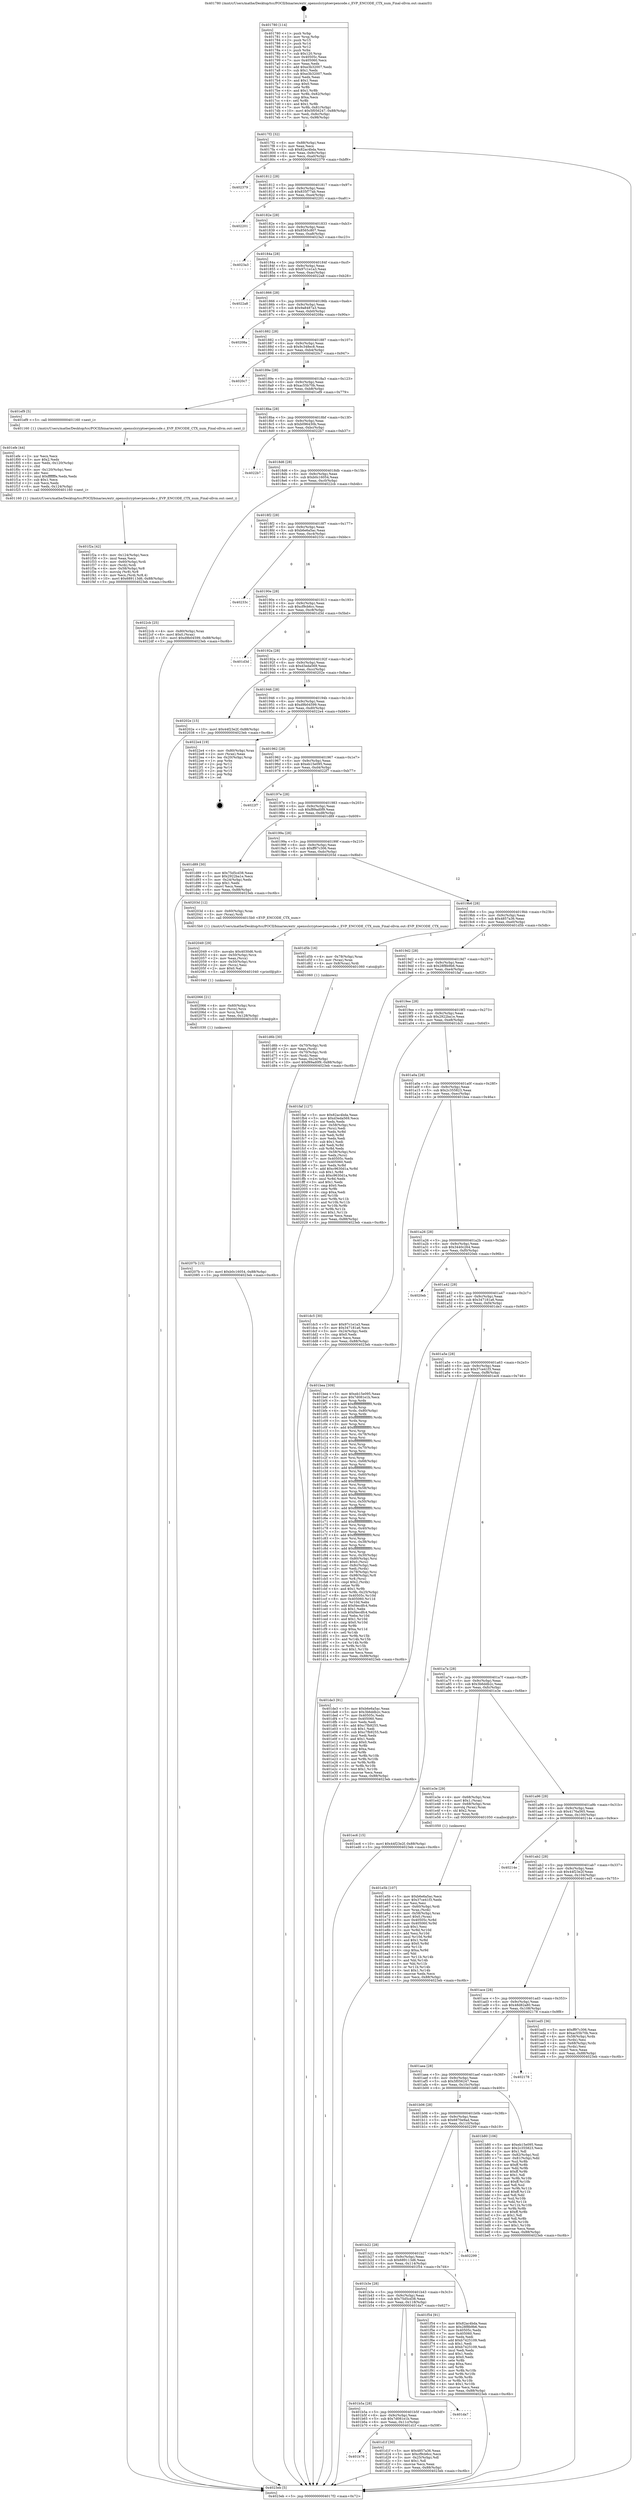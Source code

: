 digraph "0x401780" {
  label = "0x401780 (/mnt/c/Users/mathe/Desktop/tcc/POCII/binaries/extr_opensslcryptoevpencode.c_EVP_ENCODE_CTX_num_Final-ollvm.out::main(0))"
  labelloc = "t"
  node[shape=record]

  Entry [label="",width=0.3,height=0.3,shape=circle,fillcolor=black,style=filled]
  "0x4017f2" [label="{
     0x4017f2 [32]\l
     | [instrs]\l
     &nbsp;&nbsp;0x4017f2 \<+6\>: mov -0x88(%rbp),%eax\l
     &nbsp;&nbsp;0x4017f8 \<+2\>: mov %eax,%ecx\l
     &nbsp;&nbsp;0x4017fa \<+6\>: sub $0x82ac4bda,%ecx\l
     &nbsp;&nbsp;0x401800 \<+6\>: mov %eax,-0x9c(%rbp)\l
     &nbsp;&nbsp;0x401806 \<+6\>: mov %ecx,-0xa0(%rbp)\l
     &nbsp;&nbsp;0x40180c \<+6\>: je 0000000000402379 \<main+0xbf9\>\l
  }"]
  "0x402379" [label="{
     0x402379\l
  }", style=dashed]
  "0x401812" [label="{
     0x401812 [28]\l
     | [instrs]\l
     &nbsp;&nbsp;0x401812 \<+5\>: jmp 0000000000401817 \<main+0x97\>\l
     &nbsp;&nbsp;0x401817 \<+6\>: mov -0x9c(%rbp),%eax\l
     &nbsp;&nbsp;0x40181d \<+5\>: sub $0x835f77ab,%eax\l
     &nbsp;&nbsp;0x401822 \<+6\>: mov %eax,-0xa4(%rbp)\l
     &nbsp;&nbsp;0x401828 \<+6\>: je 0000000000402201 \<main+0xa81\>\l
  }"]
  Exit [label="",width=0.3,height=0.3,shape=circle,fillcolor=black,style=filled,peripheries=2]
  "0x402201" [label="{
     0x402201\l
  }", style=dashed]
  "0x40182e" [label="{
     0x40182e [28]\l
     | [instrs]\l
     &nbsp;&nbsp;0x40182e \<+5\>: jmp 0000000000401833 \<main+0xb3\>\l
     &nbsp;&nbsp;0x401833 \<+6\>: mov -0x9c(%rbp),%eax\l
     &nbsp;&nbsp;0x401839 \<+5\>: sub $0x8565c807,%eax\l
     &nbsp;&nbsp;0x40183e \<+6\>: mov %eax,-0xa8(%rbp)\l
     &nbsp;&nbsp;0x401844 \<+6\>: je 00000000004023a3 \<main+0xc23\>\l
  }"]
  "0x40207b" [label="{
     0x40207b [15]\l
     | [instrs]\l
     &nbsp;&nbsp;0x40207b \<+10\>: movl $0xb0c16054,-0x88(%rbp)\l
     &nbsp;&nbsp;0x402085 \<+5\>: jmp 00000000004023eb \<main+0xc6b\>\l
  }"]
  "0x4023a3" [label="{
     0x4023a3\l
  }", style=dashed]
  "0x40184a" [label="{
     0x40184a [28]\l
     | [instrs]\l
     &nbsp;&nbsp;0x40184a \<+5\>: jmp 000000000040184f \<main+0xcf\>\l
     &nbsp;&nbsp;0x40184f \<+6\>: mov -0x9c(%rbp),%eax\l
     &nbsp;&nbsp;0x401855 \<+5\>: sub $0x97c1e1a3,%eax\l
     &nbsp;&nbsp;0x40185a \<+6\>: mov %eax,-0xac(%rbp)\l
     &nbsp;&nbsp;0x401860 \<+6\>: je 00000000004022a8 \<main+0xb28\>\l
  }"]
  "0x402066" [label="{
     0x402066 [21]\l
     | [instrs]\l
     &nbsp;&nbsp;0x402066 \<+4\>: mov -0x60(%rbp),%rcx\l
     &nbsp;&nbsp;0x40206a \<+3\>: mov (%rcx),%rcx\l
     &nbsp;&nbsp;0x40206d \<+3\>: mov %rcx,%rdi\l
     &nbsp;&nbsp;0x402070 \<+6\>: mov %eax,-0x128(%rbp)\l
     &nbsp;&nbsp;0x402076 \<+5\>: call 0000000000401030 \<free@plt\>\l
     | [calls]\l
     &nbsp;&nbsp;0x401030 \{1\} (unknown)\l
  }"]
  "0x4022a8" [label="{
     0x4022a8\l
  }", style=dashed]
  "0x401866" [label="{
     0x401866 [28]\l
     | [instrs]\l
     &nbsp;&nbsp;0x401866 \<+5\>: jmp 000000000040186b \<main+0xeb\>\l
     &nbsp;&nbsp;0x40186b \<+6\>: mov -0x9c(%rbp),%eax\l
     &nbsp;&nbsp;0x401871 \<+5\>: sub $0x9a8487a3,%eax\l
     &nbsp;&nbsp;0x401876 \<+6\>: mov %eax,-0xb0(%rbp)\l
     &nbsp;&nbsp;0x40187c \<+6\>: je 000000000040208a \<main+0x90a\>\l
  }"]
  "0x402049" [label="{
     0x402049 [29]\l
     | [instrs]\l
     &nbsp;&nbsp;0x402049 \<+10\>: movabs $0x4030d6,%rdi\l
     &nbsp;&nbsp;0x402053 \<+4\>: mov -0x50(%rbp),%rcx\l
     &nbsp;&nbsp;0x402057 \<+2\>: mov %eax,(%rcx)\l
     &nbsp;&nbsp;0x402059 \<+4\>: mov -0x50(%rbp),%rcx\l
     &nbsp;&nbsp;0x40205d \<+2\>: mov (%rcx),%esi\l
     &nbsp;&nbsp;0x40205f \<+2\>: mov $0x0,%al\l
     &nbsp;&nbsp;0x402061 \<+5\>: call 0000000000401040 \<printf@plt\>\l
     | [calls]\l
     &nbsp;&nbsp;0x401040 \{1\} (unknown)\l
  }"]
  "0x40208a" [label="{
     0x40208a\l
  }", style=dashed]
  "0x401882" [label="{
     0x401882 [28]\l
     | [instrs]\l
     &nbsp;&nbsp;0x401882 \<+5\>: jmp 0000000000401887 \<main+0x107\>\l
     &nbsp;&nbsp;0x401887 \<+6\>: mov -0x9c(%rbp),%eax\l
     &nbsp;&nbsp;0x40188d \<+5\>: sub $0x9c348ec8,%eax\l
     &nbsp;&nbsp;0x401892 \<+6\>: mov %eax,-0xb4(%rbp)\l
     &nbsp;&nbsp;0x401898 \<+6\>: je 00000000004020c7 \<main+0x947\>\l
  }"]
  "0x401f2a" [label="{
     0x401f2a [42]\l
     | [instrs]\l
     &nbsp;&nbsp;0x401f2a \<+6\>: mov -0x124(%rbp),%ecx\l
     &nbsp;&nbsp;0x401f30 \<+3\>: imul %eax,%ecx\l
     &nbsp;&nbsp;0x401f33 \<+4\>: mov -0x60(%rbp),%rdi\l
     &nbsp;&nbsp;0x401f37 \<+3\>: mov (%rdi),%rdi\l
     &nbsp;&nbsp;0x401f3a \<+4\>: mov -0x58(%rbp),%r8\l
     &nbsp;&nbsp;0x401f3e \<+3\>: movslq (%r8),%r8\l
     &nbsp;&nbsp;0x401f41 \<+4\>: mov %ecx,(%rdi,%r8,4)\l
     &nbsp;&nbsp;0x401f45 \<+10\>: movl $0x689113d6,-0x88(%rbp)\l
     &nbsp;&nbsp;0x401f4f \<+5\>: jmp 00000000004023eb \<main+0xc6b\>\l
  }"]
  "0x4020c7" [label="{
     0x4020c7\l
  }", style=dashed]
  "0x40189e" [label="{
     0x40189e [28]\l
     | [instrs]\l
     &nbsp;&nbsp;0x40189e \<+5\>: jmp 00000000004018a3 \<main+0x123\>\l
     &nbsp;&nbsp;0x4018a3 \<+6\>: mov -0x9c(%rbp),%eax\l
     &nbsp;&nbsp;0x4018a9 \<+5\>: sub $0xac55b70b,%eax\l
     &nbsp;&nbsp;0x4018ae \<+6\>: mov %eax,-0xb8(%rbp)\l
     &nbsp;&nbsp;0x4018b4 \<+6\>: je 0000000000401ef9 \<main+0x779\>\l
  }"]
  "0x401efe" [label="{
     0x401efe [44]\l
     | [instrs]\l
     &nbsp;&nbsp;0x401efe \<+2\>: xor %ecx,%ecx\l
     &nbsp;&nbsp;0x401f00 \<+5\>: mov $0x2,%edx\l
     &nbsp;&nbsp;0x401f05 \<+6\>: mov %edx,-0x120(%rbp)\l
     &nbsp;&nbsp;0x401f0b \<+1\>: cltd\l
     &nbsp;&nbsp;0x401f0c \<+6\>: mov -0x120(%rbp),%esi\l
     &nbsp;&nbsp;0x401f12 \<+2\>: idiv %esi\l
     &nbsp;&nbsp;0x401f14 \<+6\>: imul $0xfffffffe,%edx,%edx\l
     &nbsp;&nbsp;0x401f1a \<+3\>: sub $0x1,%ecx\l
     &nbsp;&nbsp;0x401f1d \<+2\>: sub %ecx,%edx\l
     &nbsp;&nbsp;0x401f1f \<+6\>: mov %edx,-0x124(%rbp)\l
     &nbsp;&nbsp;0x401f25 \<+5\>: call 0000000000401160 \<next_i\>\l
     | [calls]\l
     &nbsp;&nbsp;0x401160 \{1\} (/mnt/c/Users/mathe/Desktop/tcc/POCII/binaries/extr_opensslcryptoevpencode.c_EVP_ENCODE_CTX_num_Final-ollvm.out::next_i)\l
  }"]
  "0x401ef9" [label="{
     0x401ef9 [5]\l
     | [instrs]\l
     &nbsp;&nbsp;0x401ef9 \<+5\>: call 0000000000401160 \<next_i\>\l
     | [calls]\l
     &nbsp;&nbsp;0x401160 \{1\} (/mnt/c/Users/mathe/Desktop/tcc/POCII/binaries/extr_opensslcryptoevpencode.c_EVP_ENCODE_CTX_num_Final-ollvm.out::next_i)\l
  }"]
  "0x4018ba" [label="{
     0x4018ba [28]\l
     | [instrs]\l
     &nbsp;&nbsp;0x4018ba \<+5\>: jmp 00000000004018bf \<main+0x13f\>\l
     &nbsp;&nbsp;0x4018bf \<+6\>: mov -0x9c(%rbp),%eax\l
     &nbsp;&nbsp;0x4018c5 \<+5\>: sub $0xb096430b,%eax\l
     &nbsp;&nbsp;0x4018ca \<+6\>: mov %eax,-0xbc(%rbp)\l
     &nbsp;&nbsp;0x4018d0 \<+6\>: je 00000000004022b7 \<main+0xb37\>\l
  }"]
  "0x401e5b" [label="{
     0x401e5b [107]\l
     | [instrs]\l
     &nbsp;&nbsp;0x401e5b \<+5\>: mov $0xb6e6a5ac,%ecx\l
     &nbsp;&nbsp;0x401e60 \<+5\>: mov $0x37ce41f3,%edx\l
     &nbsp;&nbsp;0x401e65 \<+2\>: xor %esi,%esi\l
     &nbsp;&nbsp;0x401e67 \<+4\>: mov -0x60(%rbp),%rdi\l
     &nbsp;&nbsp;0x401e6b \<+3\>: mov %rax,(%rdi)\l
     &nbsp;&nbsp;0x401e6e \<+4\>: mov -0x58(%rbp),%rax\l
     &nbsp;&nbsp;0x401e72 \<+6\>: movl $0x0,(%rax)\l
     &nbsp;&nbsp;0x401e78 \<+8\>: mov 0x40505c,%r8d\l
     &nbsp;&nbsp;0x401e80 \<+8\>: mov 0x405060,%r9d\l
     &nbsp;&nbsp;0x401e88 \<+3\>: sub $0x1,%esi\l
     &nbsp;&nbsp;0x401e8b \<+3\>: mov %r8d,%r10d\l
     &nbsp;&nbsp;0x401e8e \<+3\>: add %esi,%r10d\l
     &nbsp;&nbsp;0x401e91 \<+4\>: imul %r10d,%r8d\l
     &nbsp;&nbsp;0x401e95 \<+4\>: and $0x1,%r8d\l
     &nbsp;&nbsp;0x401e99 \<+4\>: cmp $0x0,%r8d\l
     &nbsp;&nbsp;0x401e9d \<+4\>: sete %r11b\l
     &nbsp;&nbsp;0x401ea1 \<+4\>: cmp $0xa,%r9d\l
     &nbsp;&nbsp;0x401ea5 \<+3\>: setl %bl\l
     &nbsp;&nbsp;0x401ea8 \<+3\>: mov %r11b,%r14b\l
     &nbsp;&nbsp;0x401eab \<+3\>: and %bl,%r14b\l
     &nbsp;&nbsp;0x401eae \<+3\>: xor %bl,%r11b\l
     &nbsp;&nbsp;0x401eb1 \<+3\>: or %r11b,%r14b\l
     &nbsp;&nbsp;0x401eb4 \<+4\>: test $0x1,%r14b\l
     &nbsp;&nbsp;0x401eb8 \<+3\>: cmovne %edx,%ecx\l
     &nbsp;&nbsp;0x401ebb \<+6\>: mov %ecx,-0x88(%rbp)\l
     &nbsp;&nbsp;0x401ec1 \<+5\>: jmp 00000000004023eb \<main+0xc6b\>\l
  }"]
  "0x4022b7" [label="{
     0x4022b7\l
  }", style=dashed]
  "0x4018d6" [label="{
     0x4018d6 [28]\l
     | [instrs]\l
     &nbsp;&nbsp;0x4018d6 \<+5\>: jmp 00000000004018db \<main+0x15b\>\l
     &nbsp;&nbsp;0x4018db \<+6\>: mov -0x9c(%rbp),%eax\l
     &nbsp;&nbsp;0x4018e1 \<+5\>: sub $0xb0c16054,%eax\l
     &nbsp;&nbsp;0x4018e6 \<+6\>: mov %eax,-0xc0(%rbp)\l
     &nbsp;&nbsp;0x4018ec \<+6\>: je 00000000004022cb \<main+0xb4b\>\l
  }"]
  "0x401d6b" [label="{
     0x401d6b [30]\l
     | [instrs]\l
     &nbsp;&nbsp;0x401d6b \<+4\>: mov -0x70(%rbp),%rdi\l
     &nbsp;&nbsp;0x401d6f \<+2\>: mov %eax,(%rdi)\l
     &nbsp;&nbsp;0x401d71 \<+4\>: mov -0x70(%rbp),%rdi\l
     &nbsp;&nbsp;0x401d75 \<+2\>: mov (%rdi),%eax\l
     &nbsp;&nbsp;0x401d77 \<+3\>: mov %eax,-0x24(%rbp)\l
     &nbsp;&nbsp;0x401d7a \<+10\>: movl $0xf89ad0f9,-0x88(%rbp)\l
     &nbsp;&nbsp;0x401d84 \<+5\>: jmp 00000000004023eb \<main+0xc6b\>\l
  }"]
  "0x4022cb" [label="{
     0x4022cb [25]\l
     | [instrs]\l
     &nbsp;&nbsp;0x4022cb \<+4\>: mov -0x80(%rbp),%rax\l
     &nbsp;&nbsp;0x4022cf \<+6\>: movl $0x0,(%rax)\l
     &nbsp;&nbsp;0x4022d5 \<+10\>: movl $0xd9b04599,-0x88(%rbp)\l
     &nbsp;&nbsp;0x4022df \<+5\>: jmp 00000000004023eb \<main+0xc6b\>\l
  }"]
  "0x4018f2" [label="{
     0x4018f2 [28]\l
     | [instrs]\l
     &nbsp;&nbsp;0x4018f2 \<+5\>: jmp 00000000004018f7 \<main+0x177\>\l
     &nbsp;&nbsp;0x4018f7 \<+6\>: mov -0x9c(%rbp),%eax\l
     &nbsp;&nbsp;0x4018fd \<+5\>: sub $0xb6e6a5ac,%eax\l
     &nbsp;&nbsp;0x401902 \<+6\>: mov %eax,-0xc4(%rbp)\l
     &nbsp;&nbsp;0x401908 \<+6\>: je 000000000040233c \<main+0xbbc\>\l
  }"]
  "0x401b76" [label="{
     0x401b76\l
  }", style=dashed]
  "0x40233c" [label="{
     0x40233c\l
  }", style=dashed]
  "0x40190e" [label="{
     0x40190e [28]\l
     | [instrs]\l
     &nbsp;&nbsp;0x40190e \<+5\>: jmp 0000000000401913 \<main+0x193\>\l
     &nbsp;&nbsp;0x401913 \<+6\>: mov -0x9c(%rbp),%eax\l
     &nbsp;&nbsp;0x401919 \<+5\>: sub $0xcf9cb6cc,%eax\l
     &nbsp;&nbsp;0x40191e \<+6\>: mov %eax,-0xc8(%rbp)\l
     &nbsp;&nbsp;0x401924 \<+6\>: je 0000000000401d3d \<main+0x5bd\>\l
  }"]
  "0x401d1f" [label="{
     0x401d1f [30]\l
     | [instrs]\l
     &nbsp;&nbsp;0x401d1f \<+5\>: mov $0x4857a36,%eax\l
     &nbsp;&nbsp;0x401d24 \<+5\>: mov $0xcf9cb6cc,%ecx\l
     &nbsp;&nbsp;0x401d29 \<+3\>: mov -0x25(%rbp),%dl\l
     &nbsp;&nbsp;0x401d2c \<+3\>: test $0x1,%dl\l
     &nbsp;&nbsp;0x401d2f \<+3\>: cmovne %ecx,%eax\l
     &nbsp;&nbsp;0x401d32 \<+6\>: mov %eax,-0x88(%rbp)\l
     &nbsp;&nbsp;0x401d38 \<+5\>: jmp 00000000004023eb \<main+0xc6b\>\l
  }"]
  "0x401d3d" [label="{
     0x401d3d\l
  }", style=dashed]
  "0x40192a" [label="{
     0x40192a [28]\l
     | [instrs]\l
     &nbsp;&nbsp;0x40192a \<+5\>: jmp 000000000040192f \<main+0x1af\>\l
     &nbsp;&nbsp;0x40192f \<+6\>: mov -0x9c(%rbp),%eax\l
     &nbsp;&nbsp;0x401935 \<+5\>: sub $0xd3eda569,%eax\l
     &nbsp;&nbsp;0x40193a \<+6\>: mov %eax,-0xcc(%rbp)\l
     &nbsp;&nbsp;0x401940 \<+6\>: je 000000000040202e \<main+0x8ae\>\l
  }"]
  "0x401b5a" [label="{
     0x401b5a [28]\l
     | [instrs]\l
     &nbsp;&nbsp;0x401b5a \<+5\>: jmp 0000000000401b5f \<main+0x3df\>\l
     &nbsp;&nbsp;0x401b5f \<+6\>: mov -0x9c(%rbp),%eax\l
     &nbsp;&nbsp;0x401b65 \<+5\>: sub $0x7d081e1b,%eax\l
     &nbsp;&nbsp;0x401b6a \<+6\>: mov %eax,-0x11c(%rbp)\l
     &nbsp;&nbsp;0x401b70 \<+6\>: je 0000000000401d1f \<main+0x59f\>\l
  }"]
  "0x40202e" [label="{
     0x40202e [15]\l
     | [instrs]\l
     &nbsp;&nbsp;0x40202e \<+10\>: movl $0x44f23e2f,-0x88(%rbp)\l
     &nbsp;&nbsp;0x402038 \<+5\>: jmp 00000000004023eb \<main+0xc6b\>\l
  }"]
  "0x401946" [label="{
     0x401946 [28]\l
     | [instrs]\l
     &nbsp;&nbsp;0x401946 \<+5\>: jmp 000000000040194b \<main+0x1cb\>\l
     &nbsp;&nbsp;0x40194b \<+6\>: mov -0x9c(%rbp),%eax\l
     &nbsp;&nbsp;0x401951 \<+5\>: sub $0xd9b04599,%eax\l
     &nbsp;&nbsp;0x401956 \<+6\>: mov %eax,-0xd0(%rbp)\l
     &nbsp;&nbsp;0x40195c \<+6\>: je 00000000004022e4 \<main+0xb64\>\l
  }"]
  "0x401da7" [label="{
     0x401da7\l
  }", style=dashed]
  "0x4022e4" [label="{
     0x4022e4 [19]\l
     | [instrs]\l
     &nbsp;&nbsp;0x4022e4 \<+4\>: mov -0x80(%rbp),%rax\l
     &nbsp;&nbsp;0x4022e8 \<+2\>: mov (%rax),%eax\l
     &nbsp;&nbsp;0x4022ea \<+4\>: lea -0x20(%rbp),%rsp\l
     &nbsp;&nbsp;0x4022ee \<+1\>: pop %rbx\l
     &nbsp;&nbsp;0x4022ef \<+2\>: pop %r12\l
     &nbsp;&nbsp;0x4022f1 \<+2\>: pop %r14\l
     &nbsp;&nbsp;0x4022f3 \<+2\>: pop %r15\l
     &nbsp;&nbsp;0x4022f5 \<+1\>: pop %rbp\l
     &nbsp;&nbsp;0x4022f6 \<+1\>: ret\l
  }"]
  "0x401962" [label="{
     0x401962 [28]\l
     | [instrs]\l
     &nbsp;&nbsp;0x401962 \<+5\>: jmp 0000000000401967 \<main+0x1e7\>\l
     &nbsp;&nbsp;0x401967 \<+6\>: mov -0x9c(%rbp),%eax\l
     &nbsp;&nbsp;0x40196d \<+5\>: sub $0xeb15e095,%eax\l
     &nbsp;&nbsp;0x401972 \<+6\>: mov %eax,-0xd4(%rbp)\l
     &nbsp;&nbsp;0x401978 \<+6\>: je 00000000004022f7 \<main+0xb77\>\l
  }"]
  "0x401b3e" [label="{
     0x401b3e [28]\l
     | [instrs]\l
     &nbsp;&nbsp;0x401b3e \<+5\>: jmp 0000000000401b43 \<main+0x3c3\>\l
     &nbsp;&nbsp;0x401b43 \<+6\>: mov -0x9c(%rbp),%eax\l
     &nbsp;&nbsp;0x401b49 \<+5\>: sub $0x75d5cd38,%eax\l
     &nbsp;&nbsp;0x401b4e \<+6\>: mov %eax,-0x118(%rbp)\l
     &nbsp;&nbsp;0x401b54 \<+6\>: je 0000000000401da7 \<main+0x627\>\l
  }"]
  "0x4022f7" [label="{
     0x4022f7\l
  }", style=dashed]
  "0x40197e" [label="{
     0x40197e [28]\l
     | [instrs]\l
     &nbsp;&nbsp;0x40197e \<+5\>: jmp 0000000000401983 \<main+0x203\>\l
     &nbsp;&nbsp;0x401983 \<+6\>: mov -0x9c(%rbp),%eax\l
     &nbsp;&nbsp;0x401989 \<+5\>: sub $0xf89ad0f9,%eax\l
     &nbsp;&nbsp;0x40198e \<+6\>: mov %eax,-0xd8(%rbp)\l
     &nbsp;&nbsp;0x401994 \<+6\>: je 0000000000401d89 \<main+0x609\>\l
  }"]
  "0x401f54" [label="{
     0x401f54 [91]\l
     | [instrs]\l
     &nbsp;&nbsp;0x401f54 \<+5\>: mov $0x82ac4bda,%eax\l
     &nbsp;&nbsp;0x401f59 \<+5\>: mov $0x28f8b9b6,%ecx\l
     &nbsp;&nbsp;0x401f5e \<+7\>: mov 0x40505c,%edx\l
     &nbsp;&nbsp;0x401f65 \<+7\>: mov 0x405060,%esi\l
     &nbsp;&nbsp;0x401f6c \<+2\>: mov %edx,%edi\l
     &nbsp;&nbsp;0x401f6e \<+6\>: add $0xb7425109,%edi\l
     &nbsp;&nbsp;0x401f74 \<+3\>: sub $0x1,%edi\l
     &nbsp;&nbsp;0x401f77 \<+6\>: sub $0xb7425109,%edi\l
     &nbsp;&nbsp;0x401f7d \<+3\>: imul %edi,%edx\l
     &nbsp;&nbsp;0x401f80 \<+3\>: and $0x1,%edx\l
     &nbsp;&nbsp;0x401f83 \<+3\>: cmp $0x0,%edx\l
     &nbsp;&nbsp;0x401f86 \<+4\>: sete %r8b\l
     &nbsp;&nbsp;0x401f8a \<+3\>: cmp $0xa,%esi\l
     &nbsp;&nbsp;0x401f8d \<+4\>: setl %r9b\l
     &nbsp;&nbsp;0x401f91 \<+3\>: mov %r8b,%r10b\l
     &nbsp;&nbsp;0x401f94 \<+3\>: and %r9b,%r10b\l
     &nbsp;&nbsp;0x401f97 \<+3\>: xor %r9b,%r8b\l
     &nbsp;&nbsp;0x401f9a \<+3\>: or %r8b,%r10b\l
     &nbsp;&nbsp;0x401f9d \<+4\>: test $0x1,%r10b\l
     &nbsp;&nbsp;0x401fa1 \<+3\>: cmovne %ecx,%eax\l
     &nbsp;&nbsp;0x401fa4 \<+6\>: mov %eax,-0x88(%rbp)\l
     &nbsp;&nbsp;0x401faa \<+5\>: jmp 00000000004023eb \<main+0xc6b\>\l
  }"]
  "0x401d89" [label="{
     0x401d89 [30]\l
     | [instrs]\l
     &nbsp;&nbsp;0x401d89 \<+5\>: mov $0x75d5cd38,%eax\l
     &nbsp;&nbsp;0x401d8e \<+5\>: mov $0x2922ba1e,%ecx\l
     &nbsp;&nbsp;0x401d93 \<+3\>: mov -0x24(%rbp),%edx\l
     &nbsp;&nbsp;0x401d96 \<+3\>: cmp $0x1,%edx\l
     &nbsp;&nbsp;0x401d99 \<+3\>: cmovl %ecx,%eax\l
     &nbsp;&nbsp;0x401d9c \<+6\>: mov %eax,-0x88(%rbp)\l
     &nbsp;&nbsp;0x401da2 \<+5\>: jmp 00000000004023eb \<main+0xc6b\>\l
  }"]
  "0x40199a" [label="{
     0x40199a [28]\l
     | [instrs]\l
     &nbsp;&nbsp;0x40199a \<+5\>: jmp 000000000040199f \<main+0x21f\>\l
     &nbsp;&nbsp;0x40199f \<+6\>: mov -0x9c(%rbp),%eax\l
     &nbsp;&nbsp;0x4019a5 \<+5\>: sub $0xff97c306,%eax\l
     &nbsp;&nbsp;0x4019aa \<+6\>: mov %eax,-0xdc(%rbp)\l
     &nbsp;&nbsp;0x4019b0 \<+6\>: je 000000000040203d \<main+0x8bd\>\l
  }"]
  "0x401b22" [label="{
     0x401b22 [28]\l
     | [instrs]\l
     &nbsp;&nbsp;0x401b22 \<+5\>: jmp 0000000000401b27 \<main+0x3a7\>\l
     &nbsp;&nbsp;0x401b27 \<+6\>: mov -0x9c(%rbp),%eax\l
     &nbsp;&nbsp;0x401b2d \<+5\>: sub $0x689113d6,%eax\l
     &nbsp;&nbsp;0x401b32 \<+6\>: mov %eax,-0x114(%rbp)\l
     &nbsp;&nbsp;0x401b38 \<+6\>: je 0000000000401f54 \<main+0x7d4\>\l
  }"]
  "0x40203d" [label="{
     0x40203d [12]\l
     | [instrs]\l
     &nbsp;&nbsp;0x40203d \<+4\>: mov -0x60(%rbp),%rax\l
     &nbsp;&nbsp;0x402041 \<+3\>: mov (%rax),%rdi\l
     &nbsp;&nbsp;0x402044 \<+5\>: call 00000000004015b0 \<EVP_ENCODE_CTX_num\>\l
     | [calls]\l
     &nbsp;&nbsp;0x4015b0 \{1\} (/mnt/c/Users/mathe/Desktop/tcc/POCII/binaries/extr_opensslcryptoevpencode.c_EVP_ENCODE_CTX_num_Final-ollvm.out::EVP_ENCODE_CTX_num)\l
  }"]
  "0x4019b6" [label="{
     0x4019b6 [28]\l
     | [instrs]\l
     &nbsp;&nbsp;0x4019b6 \<+5\>: jmp 00000000004019bb \<main+0x23b\>\l
     &nbsp;&nbsp;0x4019bb \<+6\>: mov -0x9c(%rbp),%eax\l
     &nbsp;&nbsp;0x4019c1 \<+5\>: sub $0x4857a36,%eax\l
     &nbsp;&nbsp;0x4019c6 \<+6\>: mov %eax,-0xe0(%rbp)\l
     &nbsp;&nbsp;0x4019cc \<+6\>: je 0000000000401d5b \<main+0x5db\>\l
  }"]
  "0x402299" [label="{
     0x402299\l
  }", style=dashed]
  "0x401d5b" [label="{
     0x401d5b [16]\l
     | [instrs]\l
     &nbsp;&nbsp;0x401d5b \<+4\>: mov -0x78(%rbp),%rax\l
     &nbsp;&nbsp;0x401d5f \<+3\>: mov (%rax),%rax\l
     &nbsp;&nbsp;0x401d62 \<+4\>: mov 0x8(%rax),%rdi\l
     &nbsp;&nbsp;0x401d66 \<+5\>: call 0000000000401060 \<atoi@plt\>\l
     | [calls]\l
     &nbsp;&nbsp;0x401060 \{1\} (unknown)\l
  }"]
  "0x4019d2" [label="{
     0x4019d2 [28]\l
     | [instrs]\l
     &nbsp;&nbsp;0x4019d2 \<+5\>: jmp 00000000004019d7 \<main+0x257\>\l
     &nbsp;&nbsp;0x4019d7 \<+6\>: mov -0x9c(%rbp),%eax\l
     &nbsp;&nbsp;0x4019dd \<+5\>: sub $0x28f8b9b6,%eax\l
     &nbsp;&nbsp;0x4019e2 \<+6\>: mov %eax,-0xe4(%rbp)\l
     &nbsp;&nbsp;0x4019e8 \<+6\>: je 0000000000401faf \<main+0x82f\>\l
  }"]
  "0x401780" [label="{
     0x401780 [114]\l
     | [instrs]\l
     &nbsp;&nbsp;0x401780 \<+1\>: push %rbp\l
     &nbsp;&nbsp;0x401781 \<+3\>: mov %rsp,%rbp\l
     &nbsp;&nbsp;0x401784 \<+2\>: push %r15\l
     &nbsp;&nbsp;0x401786 \<+2\>: push %r14\l
     &nbsp;&nbsp;0x401788 \<+2\>: push %r12\l
     &nbsp;&nbsp;0x40178a \<+1\>: push %rbx\l
     &nbsp;&nbsp;0x40178b \<+7\>: sub $0x120,%rsp\l
     &nbsp;&nbsp;0x401792 \<+7\>: mov 0x40505c,%eax\l
     &nbsp;&nbsp;0x401799 \<+7\>: mov 0x405060,%ecx\l
     &nbsp;&nbsp;0x4017a0 \<+2\>: mov %eax,%edx\l
     &nbsp;&nbsp;0x4017a2 \<+6\>: add $0xe3b32007,%edx\l
     &nbsp;&nbsp;0x4017a8 \<+3\>: sub $0x1,%edx\l
     &nbsp;&nbsp;0x4017ab \<+6\>: sub $0xe3b32007,%edx\l
     &nbsp;&nbsp;0x4017b1 \<+3\>: imul %edx,%eax\l
     &nbsp;&nbsp;0x4017b4 \<+3\>: and $0x1,%eax\l
     &nbsp;&nbsp;0x4017b7 \<+3\>: cmp $0x0,%eax\l
     &nbsp;&nbsp;0x4017ba \<+4\>: sete %r8b\l
     &nbsp;&nbsp;0x4017be \<+4\>: and $0x1,%r8b\l
     &nbsp;&nbsp;0x4017c2 \<+7\>: mov %r8b,-0x82(%rbp)\l
     &nbsp;&nbsp;0x4017c9 \<+3\>: cmp $0xa,%ecx\l
     &nbsp;&nbsp;0x4017cc \<+4\>: setl %r8b\l
     &nbsp;&nbsp;0x4017d0 \<+4\>: and $0x1,%r8b\l
     &nbsp;&nbsp;0x4017d4 \<+7\>: mov %r8b,-0x81(%rbp)\l
     &nbsp;&nbsp;0x4017db \<+10\>: movl $0x5f056247,-0x88(%rbp)\l
     &nbsp;&nbsp;0x4017e5 \<+6\>: mov %edi,-0x8c(%rbp)\l
     &nbsp;&nbsp;0x4017eb \<+7\>: mov %rsi,-0x98(%rbp)\l
  }"]
  "0x401faf" [label="{
     0x401faf [127]\l
     | [instrs]\l
     &nbsp;&nbsp;0x401faf \<+5\>: mov $0x82ac4bda,%eax\l
     &nbsp;&nbsp;0x401fb4 \<+5\>: mov $0xd3eda569,%ecx\l
     &nbsp;&nbsp;0x401fb9 \<+2\>: xor %edx,%edx\l
     &nbsp;&nbsp;0x401fbb \<+4\>: mov -0x58(%rbp),%rsi\l
     &nbsp;&nbsp;0x401fbf \<+2\>: mov (%rsi),%edi\l
     &nbsp;&nbsp;0x401fc1 \<+3\>: mov %edx,%r8d\l
     &nbsp;&nbsp;0x401fc4 \<+3\>: sub %edi,%r8d\l
     &nbsp;&nbsp;0x401fc7 \<+2\>: mov %edx,%edi\l
     &nbsp;&nbsp;0x401fc9 \<+3\>: sub $0x1,%edi\l
     &nbsp;&nbsp;0x401fcc \<+3\>: add %edi,%r8d\l
     &nbsp;&nbsp;0x401fcf \<+3\>: sub %r8d,%edx\l
     &nbsp;&nbsp;0x401fd2 \<+4\>: mov -0x58(%rbp),%rsi\l
     &nbsp;&nbsp;0x401fd6 \<+2\>: mov %edx,(%rsi)\l
     &nbsp;&nbsp;0x401fd8 \<+7\>: mov 0x40505c,%edx\l
     &nbsp;&nbsp;0x401fdf \<+7\>: mov 0x405060,%edi\l
     &nbsp;&nbsp;0x401fe6 \<+3\>: mov %edx,%r8d\l
     &nbsp;&nbsp;0x401fe9 \<+7\>: add $0xc9630d1a,%r8d\l
     &nbsp;&nbsp;0x401ff0 \<+4\>: sub $0x1,%r8d\l
     &nbsp;&nbsp;0x401ff4 \<+7\>: sub $0xc9630d1a,%r8d\l
     &nbsp;&nbsp;0x401ffb \<+4\>: imul %r8d,%edx\l
     &nbsp;&nbsp;0x401fff \<+3\>: and $0x1,%edx\l
     &nbsp;&nbsp;0x402002 \<+3\>: cmp $0x0,%edx\l
     &nbsp;&nbsp;0x402005 \<+4\>: sete %r9b\l
     &nbsp;&nbsp;0x402009 \<+3\>: cmp $0xa,%edi\l
     &nbsp;&nbsp;0x40200c \<+4\>: setl %r10b\l
     &nbsp;&nbsp;0x402010 \<+3\>: mov %r9b,%r11b\l
     &nbsp;&nbsp;0x402013 \<+3\>: and %r10b,%r11b\l
     &nbsp;&nbsp;0x402016 \<+3\>: xor %r10b,%r9b\l
     &nbsp;&nbsp;0x402019 \<+3\>: or %r9b,%r11b\l
     &nbsp;&nbsp;0x40201c \<+4\>: test $0x1,%r11b\l
     &nbsp;&nbsp;0x402020 \<+3\>: cmovne %ecx,%eax\l
     &nbsp;&nbsp;0x402023 \<+6\>: mov %eax,-0x88(%rbp)\l
     &nbsp;&nbsp;0x402029 \<+5\>: jmp 00000000004023eb \<main+0xc6b\>\l
  }"]
  "0x4019ee" [label="{
     0x4019ee [28]\l
     | [instrs]\l
     &nbsp;&nbsp;0x4019ee \<+5\>: jmp 00000000004019f3 \<main+0x273\>\l
     &nbsp;&nbsp;0x4019f3 \<+6\>: mov -0x9c(%rbp),%eax\l
     &nbsp;&nbsp;0x4019f9 \<+5\>: sub $0x2922ba1e,%eax\l
     &nbsp;&nbsp;0x4019fe \<+6\>: mov %eax,-0xe8(%rbp)\l
     &nbsp;&nbsp;0x401a04 \<+6\>: je 0000000000401dc5 \<main+0x645\>\l
  }"]
  "0x4023eb" [label="{
     0x4023eb [5]\l
     | [instrs]\l
     &nbsp;&nbsp;0x4023eb \<+5\>: jmp 00000000004017f2 \<main+0x72\>\l
  }"]
  "0x401dc5" [label="{
     0x401dc5 [30]\l
     | [instrs]\l
     &nbsp;&nbsp;0x401dc5 \<+5\>: mov $0x97c1e1a3,%eax\l
     &nbsp;&nbsp;0x401dca \<+5\>: mov $0x347181a6,%ecx\l
     &nbsp;&nbsp;0x401dcf \<+3\>: mov -0x24(%rbp),%edx\l
     &nbsp;&nbsp;0x401dd2 \<+3\>: cmp $0x0,%edx\l
     &nbsp;&nbsp;0x401dd5 \<+3\>: cmove %ecx,%eax\l
     &nbsp;&nbsp;0x401dd8 \<+6\>: mov %eax,-0x88(%rbp)\l
     &nbsp;&nbsp;0x401dde \<+5\>: jmp 00000000004023eb \<main+0xc6b\>\l
  }"]
  "0x401a0a" [label="{
     0x401a0a [28]\l
     | [instrs]\l
     &nbsp;&nbsp;0x401a0a \<+5\>: jmp 0000000000401a0f \<main+0x28f\>\l
     &nbsp;&nbsp;0x401a0f \<+6\>: mov -0x9c(%rbp),%eax\l
     &nbsp;&nbsp;0x401a15 \<+5\>: sub $0x2c355823,%eax\l
     &nbsp;&nbsp;0x401a1a \<+6\>: mov %eax,-0xec(%rbp)\l
     &nbsp;&nbsp;0x401a20 \<+6\>: je 0000000000401bea \<main+0x46a\>\l
  }"]
  "0x401b06" [label="{
     0x401b06 [28]\l
     | [instrs]\l
     &nbsp;&nbsp;0x401b06 \<+5\>: jmp 0000000000401b0b \<main+0x38b\>\l
     &nbsp;&nbsp;0x401b0b \<+6\>: mov -0x9c(%rbp),%eax\l
     &nbsp;&nbsp;0x401b11 \<+5\>: sub $0x6870e9ad,%eax\l
     &nbsp;&nbsp;0x401b16 \<+6\>: mov %eax,-0x110(%rbp)\l
     &nbsp;&nbsp;0x401b1c \<+6\>: je 0000000000402299 \<main+0xb19\>\l
  }"]
  "0x401bea" [label="{
     0x401bea [309]\l
     | [instrs]\l
     &nbsp;&nbsp;0x401bea \<+5\>: mov $0xeb15e095,%eax\l
     &nbsp;&nbsp;0x401bef \<+5\>: mov $0x7d081e1b,%ecx\l
     &nbsp;&nbsp;0x401bf4 \<+3\>: mov %rsp,%rdx\l
     &nbsp;&nbsp;0x401bf7 \<+4\>: add $0xfffffffffffffff0,%rdx\l
     &nbsp;&nbsp;0x401bfb \<+3\>: mov %rdx,%rsp\l
     &nbsp;&nbsp;0x401bfe \<+4\>: mov %rdx,-0x80(%rbp)\l
     &nbsp;&nbsp;0x401c02 \<+3\>: mov %rsp,%rdx\l
     &nbsp;&nbsp;0x401c05 \<+4\>: add $0xfffffffffffffff0,%rdx\l
     &nbsp;&nbsp;0x401c09 \<+3\>: mov %rdx,%rsp\l
     &nbsp;&nbsp;0x401c0c \<+3\>: mov %rsp,%rsi\l
     &nbsp;&nbsp;0x401c0f \<+4\>: add $0xfffffffffffffff0,%rsi\l
     &nbsp;&nbsp;0x401c13 \<+3\>: mov %rsi,%rsp\l
     &nbsp;&nbsp;0x401c16 \<+4\>: mov %rsi,-0x78(%rbp)\l
     &nbsp;&nbsp;0x401c1a \<+3\>: mov %rsp,%rsi\l
     &nbsp;&nbsp;0x401c1d \<+4\>: add $0xfffffffffffffff0,%rsi\l
     &nbsp;&nbsp;0x401c21 \<+3\>: mov %rsi,%rsp\l
     &nbsp;&nbsp;0x401c24 \<+4\>: mov %rsi,-0x70(%rbp)\l
     &nbsp;&nbsp;0x401c28 \<+3\>: mov %rsp,%rsi\l
     &nbsp;&nbsp;0x401c2b \<+4\>: add $0xfffffffffffffff0,%rsi\l
     &nbsp;&nbsp;0x401c2f \<+3\>: mov %rsi,%rsp\l
     &nbsp;&nbsp;0x401c32 \<+4\>: mov %rsi,-0x68(%rbp)\l
     &nbsp;&nbsp;0x401c36 \<+3\>: mov %rsp,%rsi\l
     &nbsp;&nbsp;0x401c39 \<+4\>: add $0xfffffffffffffff0,%rsi\l
     &nbsp;&nbsp;0x401c3d \<+3\>: mov %rsi,%rsp\l
     &nbsp;&nbsp;0x401c40 \<+4\>: mov %rsi,-0x60(%rbp)\l
     &nbsp;&nbsp;0x401c44 \<+3\>: mov %rsp,%rsi\l
     &nbsp;&nbsp;0x401c47 \<+4\>: add $0xfffffffffffffff0,%rsi\l
     &nbsp;&nbsp;0x401c4b \<+3\>: mov %rsi,%rsp\l
     &nbsp;&nbsp;0x401c4e \<+4\>: mov %rsi,-0x58(%rbp)\l
     &nbsp;&nbsp;0x401c52 \<+3\>: mov %rsp,%rsi\l
     &nbsp;&nbsp;0x401c55 \<+4\>: add $0xfffffffffffffff0,%rsi\l
     &nbsp;&nbsp;0x401c59 \<+3\>: mov %rsi,%rsp\l
     &nbsp;&nbsp;0x401c5c \<+4\>: mov %rsi,-0x50(%rbp)\l
     &nbsp;&nbsp;0x401c60 \<+3\>: mov %rsp,%rsi\l
     &nbsp;&nbsp;0x401c63 \<+4\>: add $0xfffffffffffffff0,%rsi\l
     &nbsp;&nbsp;0x401c67 \<+3\>: mov %rsi,%rsp\l
     &nbsp;&nbsp;0x401c6a \<+4\>: mov %rsi,-0x48(%rbp)\l
     &nbsp;&nbsp;0x401c6e \<+3\>: mov %rsp,%rsi\l
     &nbsp;&nbsp;0x401c71 \<+4\>: add $0xfffffffffffffff0,%rsi\l
     &nbsp;&nbsp;0x401c75 \<+3\>: mov %rsi,%rsp\l
     &nbsp;&nbsp;0x401c78 \<+4\>: mov %rsi,-0x40(%rbp)\l
     &nbsp;&nbsp;0x401c7c \<+3\>: mov %rsp,%rsi\l
     &nbsp;&nbsp;0x401c7f \<+4\>: add $0xfffffffffffffff0,%rsi\l
     &nbsp;&nbsp;0x401c83 \<+3\>: mov %rsi,%rsp\l
     &nbsp;&nbsp;0x401c86 \<+4\>: mov %rsi,-0x38(%rbp)\l
     &nbsp;&nbsp;0x401c8a \<+3\>: mov %rsp,%rsi\l
     &nbsp;&nbsp;0x401c8d \<+4\>: add $0xfffffffffffffff0,%rsi\l
     &nbsp;&nbsp;0x401c91 \<+3\>: mov %rsi,%rsp\l
     &nbsp;&nbsp;0x401c94 \<+4\>: mov %rsi,-0x30(%rbp)\l
     &nbsp;&nbsp;0x401c98 \<+4\>: mov -0x80(%rbp),%rsi\l
     &nbsp;&nbsp;0x401c9c \<+6\>: movl $0x0,(%rsi)\l
     &nbsp;&nbsp;0x401ca2 \<+6\>: mov -0x8c(%rbp),%edi\l
     &nbsp;&nbsp;0x401ca8 \<+2\>: mov %edi,(%rdx)\l
     &nbsp;&nbsp;0x401caa \<+4\>: mov -0x78(%rbp),%rsi\l
     &nbsp;&nbsp;0x401cae \<+7\>: mov -0x98(%rbp),%r8\l
     &nbsp;&nbsp;0x401cb5 \<+3\>: mov %r8,(%rsi)\l
     &nbsp;&nbsp;0x401cb8 \<+3\>: cmpl $0x2,(%rdx)\l
     &nbsp;&nbsp;0x401cbb \<+4\>: setne %r9b\l
     &nbsp;&nbsp;0x401cbf \<+4\>: and $0x1,%r9b\l
     &nbsp;&nbsp;0x401cc3 \<+4\>: mov %r9b,-0x25(%rbp)\l
     &nbsp;&nbsp;0x401cc7 \<+8\>: mov 0x40505c,%r10d\l
     &nbsp;&nbsp;0x401ccf \<+8\>: mov 0x405060,%r11d\l
     &nbsp;&nbsp;0x401cd7 \<+3\>: mov %r10d,%ebx\l
     &nbsp;&nbsp;0x401cda \<+6\>: add $0xf4ecdfc4,%ebx\l
     &nbsp;&nbsp;0x401ce0 \<+3\>: sub $0x1,%ebx\l
     &nbsp;&nbsp;0x401ce3 \<+6\>: sub $0xf4ecdfc4,%ebx\l
     &nbsp;&nbsp;0x401ce9 \<+4\>: imul %ebx,%r10d\l
     &nbsp;&nbsp;0x401ced \<+4\>: and $0x1,%r10d\l
     &nbsp;&nbsp;0x401cf1 \<+4\>: cmp $0x0,%r10d\l
     &nbsp;&nbsp;0x401cf5 \<+4\>: sete %r9b\l
     &nbsp;&nbsp;0x401cf9 \<+4\>: cmp $0xa,%r11d\l
     &nbsp;&nbsp;0x401cfd \<+4\>: setl %r14b\l
     &nbsp;&nbsp;0x401d01 \<+3\>: mov %r9b,%r15b\l
     &nbsp;&nbsp;0x401d04 \<+3\>: and %r14b,%r15b\l
     &nbsp;&nbsp;0x401d07 \<+3\>: xor %r14b,%r9b\l
     &nbsp;&nbsp;0x401d0a \<+3\>: or %r9b,%r15b\l
     &nbsp;&nbsp;0x401d0d \<+4\>: test $0x1,%r15b\l
     &nbsp;&nbsp;0x401d11 \<+3\>: cmovne %ecx,%eax\l
     &nbsp;&nbsp;0x401d14 \<+6\>: mov %eax,-0x88(%rbp)\l
     &nbsp;&nbsp;0x401d1a \<+5\>: jmp 00000000004023eb \<main+0xc6b\>\l
  }"]
  "0x401a26" [label="{
     0x401a26 [28]\l
     | [instrs]\l
     &nbsp;&nbsp;0x401a26 \<+5\>: jmp 0000000000401a2b \<main+0x2ab\>\l
     &nbsp;&nbsp;0x401a2b \<+6\>: mov -0x9c(%rbp),%eax\l
     &nbsp;&nbsp;0x401a31 \<+5\>: sub $0x3440c264,%eax\l
     &nbsp;&nbsp;0x401a36 \<+6\>: mov %eax,-0xf0(%rbp)\l
     &nbsp;&nbsp;0x401a3c \<+6\>: je 00000000004020eb \<main+0x96b\>\l
  }"]
  "0x401b80" [label="{
     0x401b80 [106]\l
     | [instrs]\l
     &nbsp;&nbsp;0x401b80 \<+5\>: mov $0xeb15e095,%eax\l
     &nbsp;&nbsp;0x401b85 \<+5\>: mov $0x2c355823,%ecx\l
     &nbsp;&nbsp;0x401b8a \<+2\>: mov $0x1,%dl\l
     &nbsp;&nbsp;0x401b8c \<+7\>: mov -0x82(%rbp),%sil\l
     &nbsp;&nbsp;0x401b93 \<+7\>: mov -0x81(%rbp),%dil\l
     &nbsp;&nbsp;0x401b9a \<+3\>: mov %sil,%r8b\l
     &nbsp;&nbsp;0x401b9d \<+4\>: xor $0xff,%r8b\l
     &nbsp;&nbsp;0x401ba1 \<+3\>: mov %dil,%r9b\l
     &nbsp;&nbsp;0x401ba4 \<+4\>: xor $0xff,%r9b\l
     &nbsp;&nbsp;0x401ba8 \<+3\>: xor $0x1,%dl\l
     &nbsp;&nbsp;0x401bab \<+3\>: mov %r8b,%r10b\l
     &nbsp;&nbsp;0x401bae \<+4\>: and $0xff,%r10b\l
     &nbsp;&nbsp;0x401bb2 \<+3\>: and %dl,%sil\l
     &nbsp;&nbsp;0x401bb5 \<+3\>: mov %r9b,%r11b\l
     &nbsp;&nbsp;0x401bb8 \<+4\>: and $0xff,%r11b\l
     &nbsp;&nbsp;0x401bbc \<+3\>: and %dl,%dil\l
     &nbsp;&nbsp;0x401bbf \<+3\>: or %sil,%r10b\l
     &nbsp;&nbsp;0x401bc2 \<+3\>: or %dil,%r11b\l
     &nbsp;&nbsp;0x401bc5 \<+3\>: xor %r11b,%r10b\l
     &nbsp;&nbsp;0x401bc8 \<+3\>: or %r9b,%r8b\l
     &nbsp;&nbsp;0x401bcb \<+4\>: xor $0xff,%r8b\l
     &nbsp;&nbsp;0x401bcf \<+3\>: or $0x1,%dl\l
     &nbsp;&nbsp;0x401bd2 \<+3\>: and %dl,%r8b\l
     &nbsp;&nbsp;0x401bd5 \<+3\>: or %r8b,%r10b\l
     &nbsp;&nbsp;0x401bd8 \<+4\>: test $0x1,%r10b\l
     &nbsp;&nbsp;0x401bdc \<+3\>: cmovne %ecx,%eax\l
     &nbsp;&nbsp;0x401bdf \<+6\>: mov %eax,-0x88(%rbp)\l
     &nbsp;&nbsp;0x401be5 \<+5\>: jmp 00000000004023eb \<main+0xc6b\>\l
  }"]
  "0x4020eb" [label="{
     0x4020eb\l
  }", style=dashed]
  "0x401a42" [label="{
     0x401a42 [28]\l
     | [instrs]\l
     &nbsp;&nbsp;0x401a42 \<+5\>: jmp 0000000000401a47 \<main+0x2c7\>\l
     &nbsp;&nbsp;0x401a47 \<+6\>: mov -0x9c(%rbp),%eax\l
     &nbsp;&nbsp;0x401a4d \<+5\>: sub $0x347181a6,%eax\l
     &nbsp;&nbsp;0x401a52 \<+6\>: mov %eax,-0xf4(%rbp)\l
     &nbsp;&nbsp;0x401a58 \<+6\>: je 0000000000401de3 \<main+0x663\>\l
  }"]
  "0x401aea" [label="{
     0x401aea [28]\l
     | [instrs]\l
     &nbsp;&nbsp;0x401aea \<+5\>: jmp 0000000000401aef \<main+0x36f\>\l
     &nbsp;&nbsp;0x401aef \<+6\>: mov -0x9c(%rbp),%eax\l
     &nbsp;&nbsp;0x401af5 \<+5\>: sub $0x5f056247,%eax\l
     &nbsp;&nbsp;0x401afa \<+6\>: mov %eax,-0x10c(%rbp)\l
     &nbsp;&nbsp;0x401b00 \<+6\>: je 0000000000401b80 \<main+0x400\>\l
  }"]
  "0x401de3" [label="{
     0x401de3 [91]\l
     | [instrs]\l
     &nbsp;&nbsp;0x401de3 \<+5\>: mov $0xb6e6a5ac,%eax\l
     &nbsp;&nbsp;0x401de8 \<+5\>: mov $0x3b6ddb2c,%ecx\l
     &nbsp;&nbsp;0x401ded \<+7\>: mov 0x40505c,%edx\l
     &nbsp;&nbsp;0x401df4 \<+7\>: mov 0x405060,%esi\l
     &nbsp;&nbsp;0x401dfb \<+2\>: mov %edx,%edi\l
     &nbsp;&nbsp;0x401dfd \<+6\>: add $0xc7fb9255,%edi\l
     &nbsp;&nbsp;0x401e03 \<+3\>: sub $0x1,%edi\l
     &nbsp;&nbsp;0x401e06 \<+6\>: sub $0xc7fb9255,%edi\l
     &nbsp;&nbsp;0x401e0c \<+3\>: imul %edi,%edx\l
     &nbsp;&nbsp;0x401e0f \<+3\>: and $0x1,%edx\l
     &nbsp;&nbsp;0x401e12 \<+3\>: cmp $0x0,%edx\l
     &nbsp;&nbsp;0x401e15 \<+4\>: sete %r8b\l
     &nbsp;&nbsp;0x401e19 \<+3\>: cmp $0xa,%esi\l
     &nbsp;&nbsp;0x401e1c \<+4\>: setl %r9b\l
     &nbsp;&nbsp;0x401e20 \<+3\>: mov %r8b,%r10b\l
     &nbsp;&nbsp;0x401e23 \<+3\>: and %r9b,%r10b\l
     &nbsp;&nbsp;0x401e26 \<+3\>: xor %r9b,%r8b\l
     &nbsp;&nbsp;0x401e29 \<+3\>: or %r8b,%r10b\l
     &nbsp;&nbsp;0x401e2c \<+4\>: test $0x1,%r10b\l
     &nbsp;&nbsp;0x401e30 \<+3\>: cmovne %ecx,%eax\l
     &nbsp;&nbsp;0x401e33 \<+6\>: mov %eax,-0x88(%rbp)\l
     &nbsp;&nbsp;0x401e39 \<+5\>: jmp 00000000004023eb \<main+0xc6b\>\l
  }"]
  "0x401a5e" [label="{
     0x401a5e [28]\l
     | [instrs]\l
     &nbsp;&nbsp;0x401a5e \<+5\>: jmp 0000000000401a63 \<main+0x2e3\>\l
     &nbsp;&nbsp;0x401a63 \<+6\>: mov -0x9c(%rbp),%eax\l
     &nbsp;&nbsp;0x401a69 \<+5\>: sub $0x37ce41f3,%eax\l
     &nbsp;&nbsp;0x401a6e \<+6\>: mov %eax,-0xf8(%rbp)\l
     &nbsp;&nbsp;0x401a74 \<+6\>: je 0000000000401ec6 \<main+0x746\>\l
  }"]
  "0x402178" [label="{
     0x402178\l
  }", style=dashed]
  "0x401ec6" [label="{
     0x401ec6 [15]\l
     | [instrs]\l
     &nbsp;&nbsp;0x401ec6 \<+10\>: movl $0x44f23e2f,-0x88(%rbp)\l
     &nbsp;&nbsp;0x401ed0 \<+5\>: jmp 00000000004023eb \<main+0xc6b\>\l
  }"]
  "0x401a7a" [label="{
     0x401a7a [28]\l
     | [instrs]\l
     &nbsp;&nbsp;0x401a7a \<+5\>: jmp 0000000000401a7f \<main+0x2ff\>\l
     &nbsp;&nbsp;0x401a7f \<+6\>: mov -0x9c(%rbp),%eax\l
     &nbsp;&nbsp;0x401a85 \<+5\>: sub $0x3b6ddb2c,%eax\l
     &nbsp;&nbsp;0x401a8a \<+6\>: mov %eax,-0xfc(%rbp)\l
     &nbsp;&nbsp;0x401a90 \<+6\>: je 0000000000401e3e \<main+0x6be\>\l
  }"]
  "0x401ace" [label="{
     0x401ace [28]\l
     | [instrs]\l
     &nbsp;&nbsp;0x401ace \<+5\>: jmp 0000000000401ad3 \<main+0x353\>\l
     &nbsp;&nbsp;0x401ad3 \<+6\>: mov -0x9c(%rbp),%eax\l
     &nbsp;&nbsp;0x401ad9 \<+5\>: sub $0x48d82a80,%eax\l
     &nbsp;&nbsp;0x401ade \<+6\>: mov %eax,-0x108(%rbp)\l
     &nbsp;&nbsp;0x401ae4 \<+6\>: je 0000000000402178 \<main+0x9f8\>\l
  }"]
  "0x401e3e" [label="{
     0x401e3e [29]\l
     | [instrs]\l
     &nbsp;&nbsp;0x401e3e \<+4\>: mov -0x68(%rbp),%rax\l
     &nbsp;&nbsp;0x401e42 \<+6\>: movl $0x1,(%rax)\l
     &nbsp;&nbsp;0x401e48 \<+4\>: mov -0x68(%rbp),%rax\l
     &nbsp;&nbsp;0x401e4c \<+3\>: movslq (%rax),%rax\l
     &nbsp;&nbsp;0x401e4f \<+4\>: shl $0x2,%rax\l
     &nbsp;&nbsp;0x401e53 \<+3\>: mov %rax,%rdi\l
     &nbsp;&nbsp;0x401e56 \<+5\>: call 0000000000401050 \<malloc@plt\>\l
     | [calls]\l
     &nbsp;&nbsp;0x401050 \{1\} (unknown)\l
  }"]
  "0x401a96" [label="{
     0x401a96 [28]\l
     | [instrs]\l
     &nbsp;&nbsp;0x401a96 \<+5\>: jmp 0000000000401a9b \<main+0x31b\>\l
     &nbsp;&nbsp;0x401a9b \<+6\>: mov -0x9c(%rbp),%eax\l
     &nbsp;&nbsp;0x401aa1 \<+5\>: sub $0x4176a565,%eax\l
     &nbsp;&nbsp;0x401aa6 \<+6\>: mov %eax,-0x100(%rbp)\l
     &nbsp;&nbsp;0x401aac \<+6\>: je 000000000040214e \<main+0x9ce\>\l
  }"]
  "0x401ed5" [label="{
     0x401ed5 [36]\l
     | [instrs]\l
     &nbsp;&nbsp;0x401ed5 \<+5\>: mov $0xff97c306,%eax\l
     &nbsp;&nbsp;0x401eda \<+5\>: mov $0xac55b70b,%ecx\l
     &nbsp;&nbsp;0x401edf \<+4\>: mov -0x58(%rbp),%rdx\l
     &nbsp;&nbsp;0x401ee3 \<+2\>: mov (%rdx),%esi\l
     &nbsp;&nbsp;0x401ee5 \<+4\>: mov -0x68(%rbp),%rdx\l
     &nbsp;&nbsp;0x401ee9 \<+2\>: cmp (%rdx),%esi\l
     &nbsp;&nbsp;0x401eeb \<+3\>: cmovl %ecx,%eax\l
     &nbsp;&nbsp;0x401eee \<+6\>: mov %eax,-0x88(%rbp)\l
     &nbsp;&nbsp;0x401ef4 \<+5\>: jmp 00000000004023eb \<main+0xc6b\>\l
  }"]
  "0x40214e" [label="{
     0x40214e\l
  }", style=dashed]
  "0x401ab2" [label="{
     0x401ab2 [28]\l
     | [instrs]\l
     &nbsp;&nbsp;0x401ab2 \<+5\>: jmp 0000000000401ab7 \<main+0x337\>\l
     &nbsp;&nbsp;0x401ab7 \<+6\>: mov -0x9c(%rbp),%eax\l
     &nbsp;&nbsp;0x401abd \<+5\>: sub $0x44f23e2f,%eax\l
     &nbsp;&nbsp;0x401ac2 \<+6\>: mov %eax,-0x104(%rbp)\l
     &nbsp;&nbsp;0x401ac8 \<+6\>: je 0000000000401ed5 \<main+0x755\>\l
  }"]
  Entry -> "0x401780" [label=" 1"]
  "0x4017f2" -> "0x402379" [label=" 0"]
  "0x4017f2" -> "0x401812" [label=" 18"]
  "0x4022e4" -> Exit [label=" 1"]
  "0x401812" -> "0x402201" [label=" 0"]
  "0x401812" -> "0x40182e" [label=" 18"]
  "0x4022cb" -> "0x4023eb" [label=" 1"]
  "0x40182e" -> "0x4023a3" [label=" 0"]
  "0x40182e" -> "0x40184a" [label=" 18"]
  "0x40207b" -> "0x4023eb" [label=" 1"]
  "0x40184a" -> "0x4022a8" [label=" 0"]
  "0x40184a" -> "0x401866" [label=" 18"]
  "0x402066" -> "0x40207b" [label=" 1"]
  "0x401866" -> "0x40208a" [label=" 0"]
  "0x401866" -> "0x401882" [label=" 18"]
  "0x402049" -> "0x402066" [label=" 1"]
  "0x401882" -> "0x4020c7" [label=" 0"]
  "0x401882" -> "0x40189e" [label=" 18"]
  "0x40203d" -> "0x402049" [label=" 1"]
  "0x40189e" -> "0x401ef9" [label=" 1"]
  "0x40189e" -> "0x4018ba" [label=" 17"]
  "0x40202e" -> "0x4023eb" [label=" 1"]
  "0x4018ba" -> "0x4022b7" [label=" 0"]
  "0x4018ba" -> "0x4018d6" [label=" 17"]
  "0x401faf" -> "0x4023eb" [label=" 1"]
  "0x4018d6" -> "0x4022cb" [label=" 1"]
  "0x4018d6" -> "0x4018f2" [label=" 16"]
  "0x401f54" -> "0x4023eb" [label=" 1"]
  "0x4018f2" -> "0x40233c" [label=" 0"]
  "0x4018f2" -> "0x40190e" [label=" 16"]
  "0x401f2a" -> "0x4023eb" [label=" 1"]
  "0x40190e" -> "0x401d3d" [label=" 0"]
  "0x40190e" -> "0x40192a" [label=" 16"]
  "0x401efe" -> "0x401f2a" [label=" 1"]
  "0x40192a" -> "0x40202e" [label=" 1"]
  "0x40192a" -> "0x401946" [label=" 15"]
  "0x401ed5" -> "0x4023eb" [label=" 2"]
  "0x401946" -> "0x4022e4" [label=" 1"]
  "0x401946" -> "0x401962" [label=" 14"]
  "0x401ec6" -> "0x4023eb" [label=" 1"]
  "0x401962" -> "0x4022f7" [label=" 0"]
  "0x401962" -> "0x40197e" [label=" 14"]
  "0x401e3e" -> "0x401e5b" [label=" 1"]
  "0x40197e" -> "0x401d89" [label=" 1"]
  "0x40197e" -> "0x40199a" [label=" 13"]
  "0x401de3" -> "0x4023eb" [label=" 1"]
  "0x40199a" -> "0x40203d" [label=" 1"]
  "0x40199a" -> "0x4019b6" [label=" 12"]
  "0x401d89" -> "0x4023eb" [label=" 1"]
  "0x4019b6" -> "0x401d5b" [label=" 1"]
  "0x4019b6" -> "0x4019d2" [label=" 11"]
  "0x401d6b" -> "0x4023eb" [label=" 1"]
  "0x4019d2" -> "0x401faf" [label=" 1"]
  "0x4019d2" -> "0x4019ee" [label=" 10"]
  "0x401b5a" -> "0x401b76" [label=" 0"]
  "0x4019ee" -> "0x401dc5" [label=" 1"]
  "0x4019ee" -> "0x401a0a" [label=" 9"]
  "0x401b5a" -> "0x401d1f" [label=" 1"]
  "0x401a0a" -> "0x401bea" [label=" 1"]
  "0x401a0a" -> "0x401a26" [label=" 8"]
  "0x401ef9" -> "0x401efe" [label=" 1"]
  "0x401a26" -> "0x4020eb" [label=" 0"]
  "0x401a26" -> "0x401a42" [label=" 8"]
  "0x401b3e" -> "0x401b5a" [label=" 1"]
  "0x401a42" -> "0x401de3" [label=" 1"]
  "0x401a42" -> "0x401a5e" [label=" 7"]
  "0x401e5b" -> "0x4023eb" [label=" 1"]
  "0x401a5e" -> "0x401ec6" [label=" 1"]
  "0x401a5e" -> "0x401a7a" [label=" 6"]
  "0x401b22" -> "0x401b3e" [label=" 1"]
  "0x401a7a" -> "0x401e3e" [label=" 1"]
  "0x401a7a" -> "0x401a96" [label=" 5"]
  "0x401dc5" -> "0x4023eb" [label=" 1"]
  "0x401a96" -> "0x40214e" [label=" 0"]
  "0x401a96" -> "0x401ab2" [label=" 5"]
  "0x401b06" -> "0x401b22" [label=" 2"]
  "0x401ab2" -> "0x401ed5" [label=" 2"]
  "0x401ab2" -> "0x401ace" [label=" 3"]
  "0x401b22" -> "0x401f54" [label=" 1"]
  "0x401ace" -> "0x402178" [label=" 0"]
  "0x401ace" -> "0x401aea" [label=" 3"]
  "0x401b3e" -> "0x401da7" [label=" 0"]
  "0x401aea" -> "0x401b80" [label=" 1"]
  "0x401aea" -> "0x401b06" [label=" 2"]
  "0x401b80" -> "0x4023eb" [label=" 1"]
  "0x401780" -> "0x4017f2" [label=" 1"]
  "0x4023eb" -> "0x4017f2" [label=" 17"]
  "0x401d1f" -> "0x4023eb" [label=" 1"]
  "0x401bea" -> "0x4023eb" [label=" 1"]
  "0x401d5b" -> "0x401d6b" [label=" 1"]
  "0x401b06" -> "0x402299" [label=" 0"]
}
